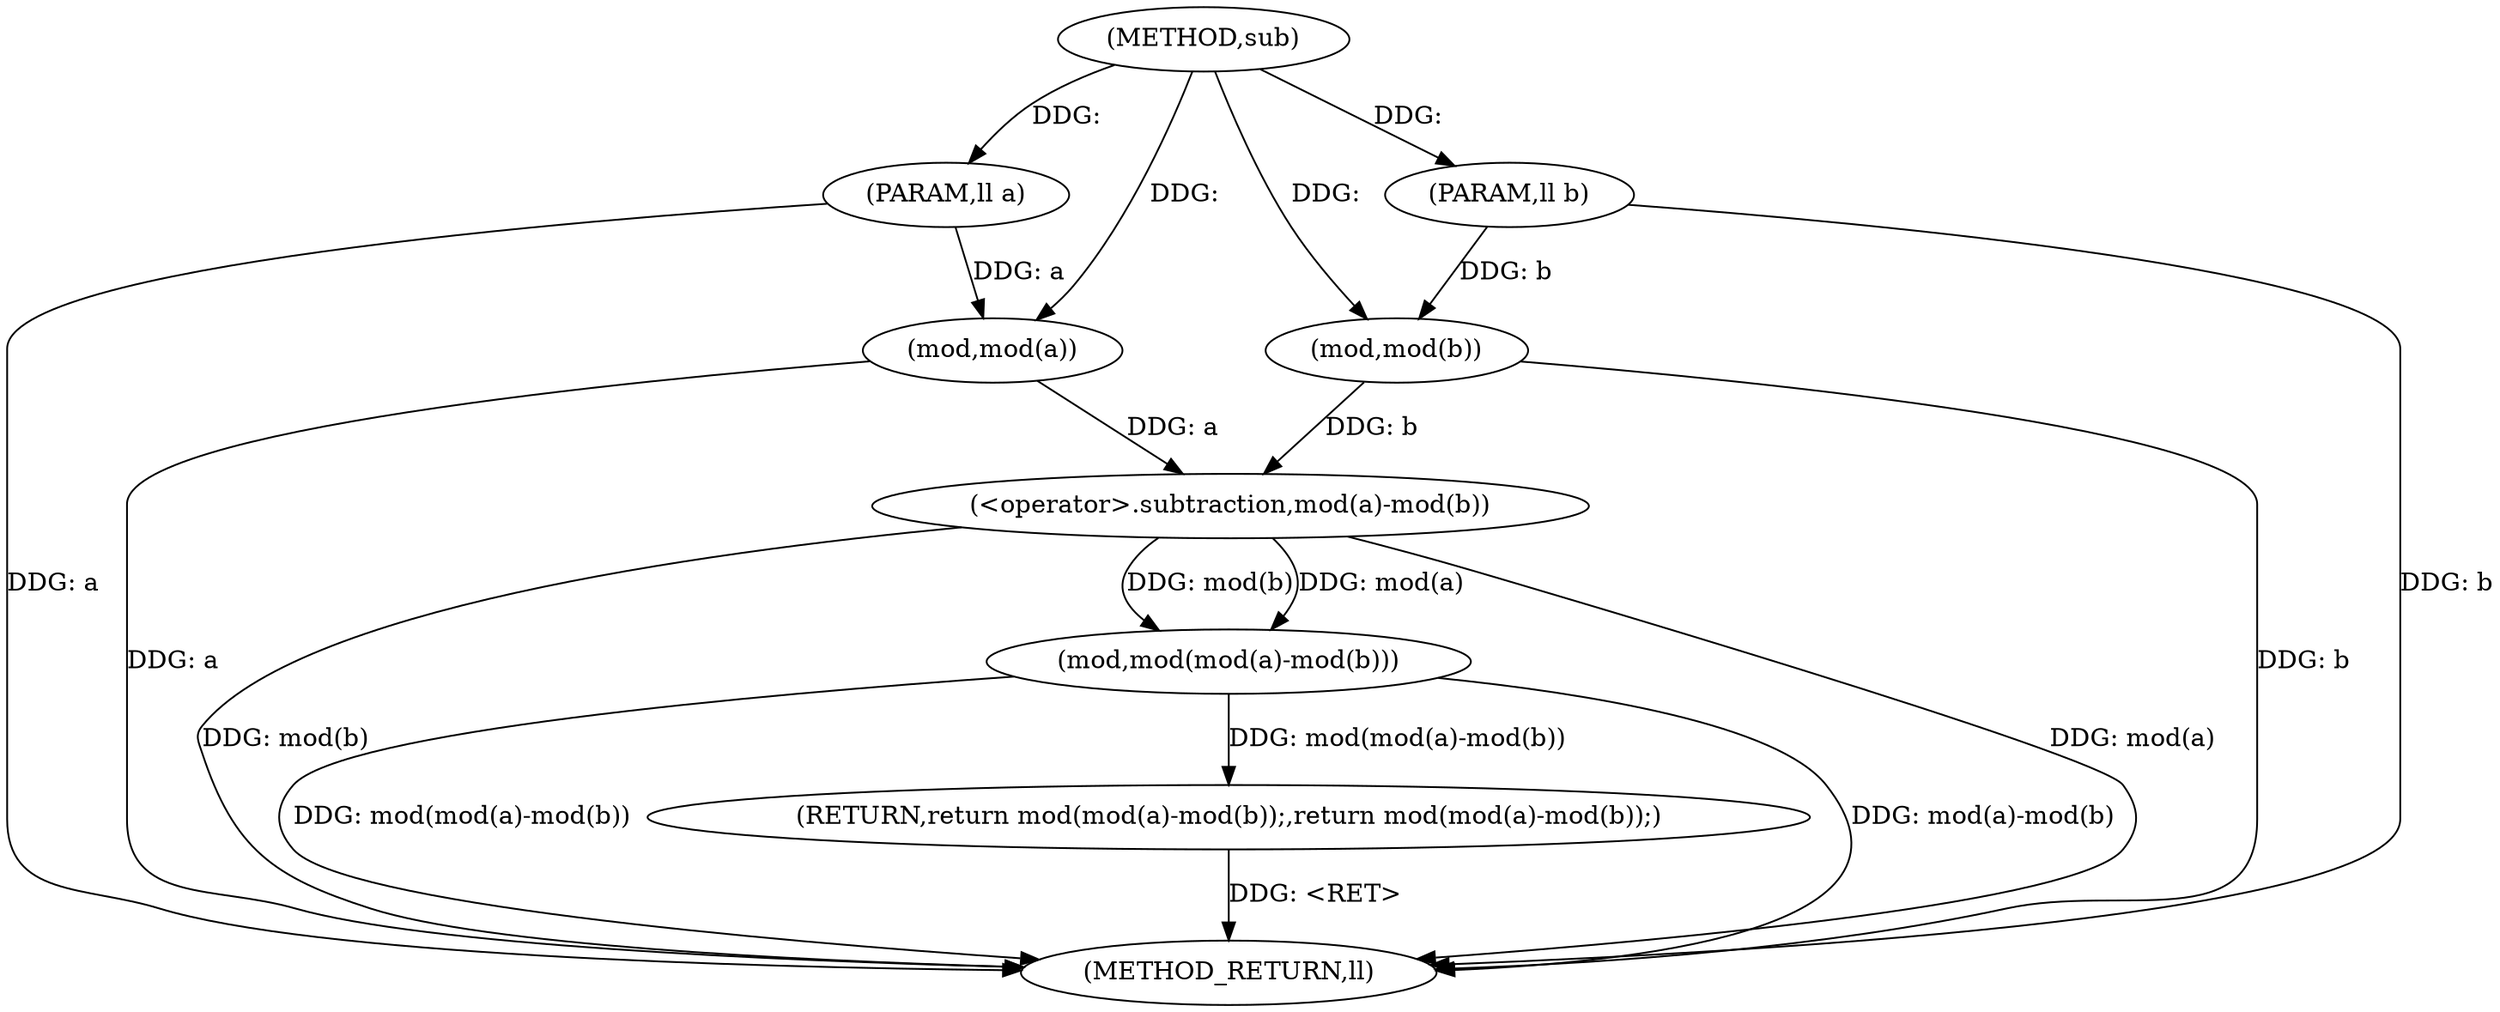 digraph "sub" {  
"1000198" [label = "(METHOD,sub)" ]
"1000209" [label = "(METHOD_RETURN,ll)" ]
"1000199" [label = "(PARAM,ll a)" ]
"1000200" [label = "(PARAM,ll b)" ]
"1000202" [label = "(RETURN,return mod(mod(a)-mod(b));,return mod(mod(a)-mod(b));)" ]
"1000203" [label = "(mod,mod(mod(a)-mod(b)))" ]
"1000204" [label = "(<operator>.subtraction,mod(a)-mod(b))" ]
"1000205" [label = "(mod,mod(a))" ]
"1000207" [label = "(mod,mod(b))" ]
  "1000202" -> "1000209"  [ label = "DDG: <RET>"] 
  "1000199" -> "1000209"  [ label = "DDG: a"] 
  "1000200" -> "1000209"  [ label = "DDG: b"] 
  "1000205" -> "1000209"  [ label = "DDG: a"] 
  "1000204" -> "1000209"  [ label = "DDG: mod(a)"] 
  "1000207" -> "1000209"  [ label = "DDG: b"] 
  "1000204" -> "1000209"  [ label = "DDG: mod(b)"] 
  "1000203" -> "1000209"  [ label = "DDG: mod(a)-mod(b)"] 
  "1000203" -> "1000209"  [ label = "DDG: mod(mod(a)-mod(b))"] 
  "1000198" -> "1000199"  [ label = "DDG: "] 
  "1000198" -> "1000200"  [ label = "DDG: "] 
  "1000203" -> "1000202"  [ label = "DDG: mod(mod(a)-mod(b))"] 
  "1000204" -> "1000203"  [ label = "DDG: mod(b)"] 
  "1000204" -> "1000203"  [ label = "DDG: mod(a)"] 
  "1000205" -> "1000204"  [ label = "DDG: a"] 
  "1000207" -> "1000204"  [ label = "DDG: b"] 
  "1000199" -> "1000205"  [ label = "DDG: a"] 
  "1000198" -> "1000205"  [ label = "DDG: "] 
  "1000200" -> "1000207"  [ label = "DDG: b"] 
  "1000198" -> "1000207"  [ label = "DDG: "] 
}
